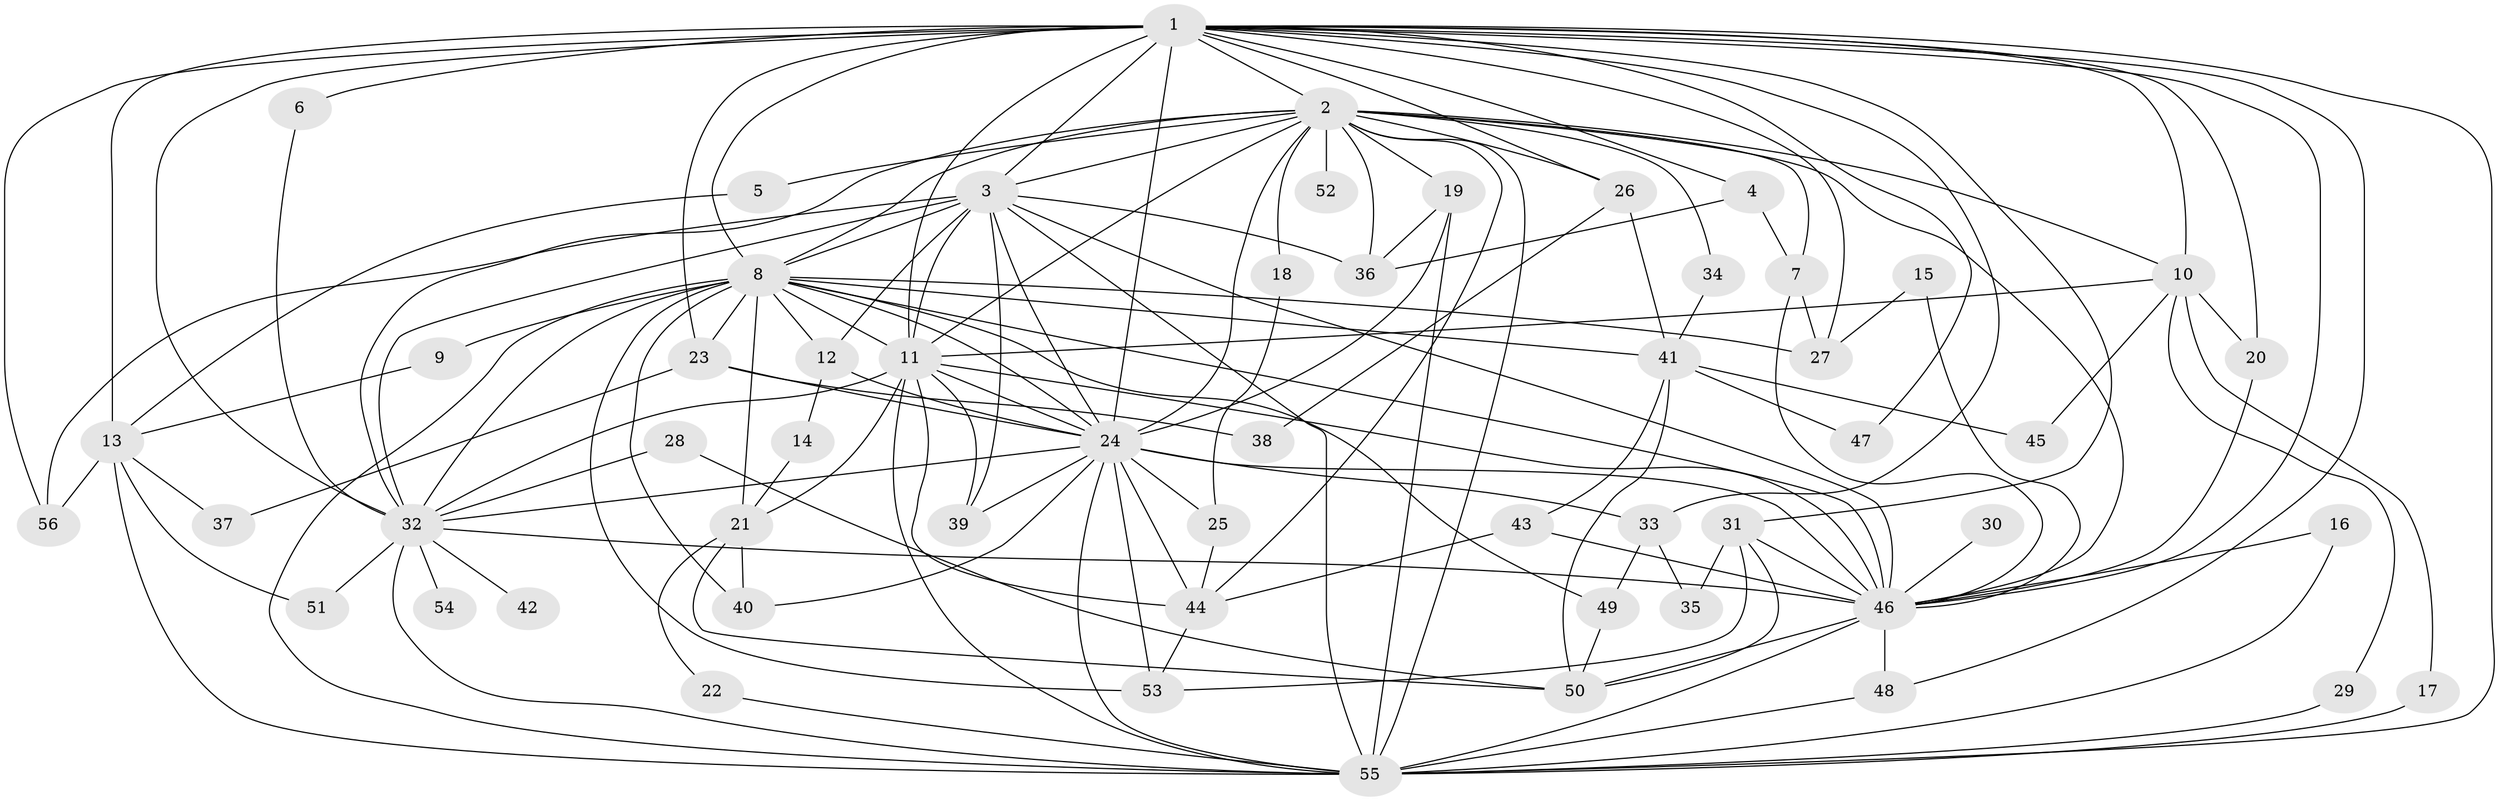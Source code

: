 // original degree distribution, {17: 0.021505376344086023, 19: 0.010752688172043012, 18: 0.010752688172043012, 13: 0.010752688172043012, 23: 0.021505376344086023, 20: 0.010752688172043012, 14: 0.010752688172043012, 22: 0.010752688172043012, 2: 0.6021505376344086, 4: 0.10752688172043011, 5: 0.043010752688172046, 8: 0.010752688172043012, 7: 0.021505376344086023, 3: 0.07526881720430108, 9: 0.010752688172043012, 6: 0.021505376344086023}
// Generated by graph-tools (version 1.1) at 2025/36/03/04/25 23:36:17]
// undirected, 56 vertices, 145 edges
graph export_dot {
  node [color=gray90,style=filled];
  1;
  2;
  3;
  4;
  5;
  6;
  7;
  8;
  9;
  10;
  11;
  12;
  13;
  14;
  15;
  16;
  17;
  18;
  19;
  20;
  21;
  22;
  23;
  24;
  25;
  26;
  27;
  28;
  29;
  30;
  31;
  32;
  33;
  34;
  35;
  36;
  37;
  38;
  39;
  40;
  41;
  42;
  43;
  44;
  45;
  46;
  47;
  48;
  49;
  50;
  51;
  52;
  53;
  54;
  55;
  56;
  1 -- 2 [weight=2.0];
  1 -- 3 [weight=2.0];
  1 -- 4 [weight=1.0];
  1 -- 6 [weight=1.0];
  1 -- 8 [weight=2.0];
  1 -- 10 [weight=1.0];
  1 -- 11 [weight=2.0];
  1 -- 13 [weight=2.0];
  1 -- 20 [weight=1.0];
  1 -- 23 [weight=1.0];
  1 -- 24 [weight=2.0];
  1 -- 26 [weight=1.0];
  1 -- 27 [weight=1.0];
  1 -- 31 [weight=1.0];
  1 -- 32 [weight=3.0];
  1 -- 33 [weight=1.0];
  1 -- 46 [weight=2.0];
  1 -- 47 [weight=1.0];
  1 -- 48 [weight=1.0];
  1 -- 55 [weight=2.0];
  1 -- 56 [weight=1.0];
  2 -- 3 [weight=1.0];
  2 -- 5 [weight=1.0];
  2 -- 7 [weight=1.0];
  2 -- 8 [weight=1.0];
  2 -- 10 [weight=1.0];
  2 -- 11 [weight=2.0];
  2 -- 18 [weight=1.0];
  2 -- 19 [weight=1.0];
  2 -- 24 [weight=1.0];
  2 -- 26 [weight=2.0];
  2 -- 32 [weight=1.0];
  2 -- 34 [weight=1.0];
  2 -- 36 [weight=1.0];
  2 -- 44 [weight=1.0];
  2 -- 46 [weight=1.0];
  2 -- 52 [weight=1.0];
  2 -- 55 [weight=1.0];
  3 -- 8 [weight=1.0];
  3 -- 11 [weight=2.0];
  3 -- 12 [weight=1.0];
  3 -- 24 [weight=1.0];
  3 -- 32 [weight=1.0];
  3 -- 36 [weight=1.0];
  3 -- 39 [weight=1.0];
  3 -- 46 [weight=1.0];
  3 -- 55 [weight=1.0];
  3 -- 56 [weight=1.0];
  4 -- 7 [weight=1.0];
  4 -- 36 [weight=1.0];
  5 -- 13 [weight=1.0];
  6 -- 32 [weight=1.0];
  7 -- 27 [weight=1.0];
  7 -- 46 [weight=1.0];
  8 -- 9 [weight=1.0];
  8 -- 11 [weight=1.0];
  8 -- 12 [weight=1.0];
  8 -- 21 [weight=1.0];
  8 -- 23 [weight=1.0];
  8 -- 24 [weight=1.0];
  8 -- 27 [weight=1.0];
  8 -- 32 [weight=1.0];
  8 -- 40 [weight=1.0];
  8 -- 41 [weight=3.0];
  8 -- 46 [weight=2.0];
  8 -- 49 [weight=1.0];
  8 -- 53 [weight=1.0];
  8 -- 55 [weight=1.0];
  9 -- 13 [weight=1.0];
  10 -- 11 [weight=1.0];
  10 -- 17 [weight=1.0];
  10 -- 20 [weight=1.0];
  10 -- 29 [weight=1.0];
  10 -- 45 [weight=1.0];
  11 -- 21 [weight=1.0];
  11 -- 24 [weight=1.0];
  11 -- 32 [weight=1.0];
  11 -- 39 [weight=1.0];
  11 -- 44 [weight=1.0];
  11 -- 46 [weight=3.0];
  11 -- 55 [weight=2.0];
  12 -- 14 [weight=1.0];
  12 -- 24 [weight=1.0];
  13 -- 37 [weight=1.0];
  13 -- 51 [weight=1.0];
  13 -- 55 [weight=1.0];
  13 -- 56 [weight=1.0];
  14 -- 21 [weight=1.0];
  15 -- 27 [weight=1.0];
  15 -- 46 [weight=1.0];
  16 -- 46 [weight=1.0];
  16 -- 55 [weight=1.0];
  17 -- 55 [weight=1.0];
  18 -- 25 [weight=1.0];
  19 -- 24 [weight=1.0];
  19 -- 36 [weight=1.0];
  19 -- 55 [weight=1.0];
  20 -- 46 [weight=1.0];
  21 -- 22 [weight=1.0];
  21 -- 40 [weight=1.0];
  21 -- 50 [weight=1.0];
  22 -- 55 [weight=1.0];
  23 -- 24 [weight=1.0];
  23 -- 37 [weight=1.0];
  23 -- 38 [weight=1.0];
  24 -- 25 [weight=1.0];
  24 -- 32 [weight=2.0];
  24 -- 33 [weight=1.0];
  24 -- 39 [weight=1.0];
  24 -- 40 [weight=1.0];
  24 -- 44 [weight=1.0];
  24 -- 46 [weight=1.0];
  24 -- 53 [weight=1.0];
  24 -- 55 [weight=1.0];
  25 -- 44 [weight=1.0];
  26 -- 38 [weight=1.0];
  26 -- 41 [weight=1.0];
  28 -- 32 [weight=1.0];
  28 -- 50 [weight=1.0];
  29 -- 55 [weight=1.0];
  30 -- 46 [weight=1.0];
  31 -- 35 [weight=1.0];
  31 -- 46 [weight=1.0];
  31 -- 50 [weight=1.0];
  31 -- 53 [weight=1.0];
  32 -- 42 [weight=1.0];
  32 -- 46 [weight=1.0];
  32 -- 51 [weight=1.0];
  32 -- 54 [weight=1.0];
  32 -- 55 [weight=1.0];
  33 -- 35 [weight=1.0];
  33 -- 49 [weight=1.0];
  34 -- 41 [weight=1.0];
  41 -- 43 [weight=1.0];
  41 -- 45 [weight=1.0];
  41 -- 47 [weight=1.0];
  41 -- 50 [weight=1.0];
  43 -- 44 [weight=1.0];
  43 -- 46 [weight=1.0];
  44 -- 53 [weight=1.0];
  46 -- 48 [weight=2.0];
  46 -- 50 [weight=1.0];
  46 -- 55 [weight=1.0];
  48 -- 55 [weight=1.0];
  49 -- 50 [weight=1.0];
}
